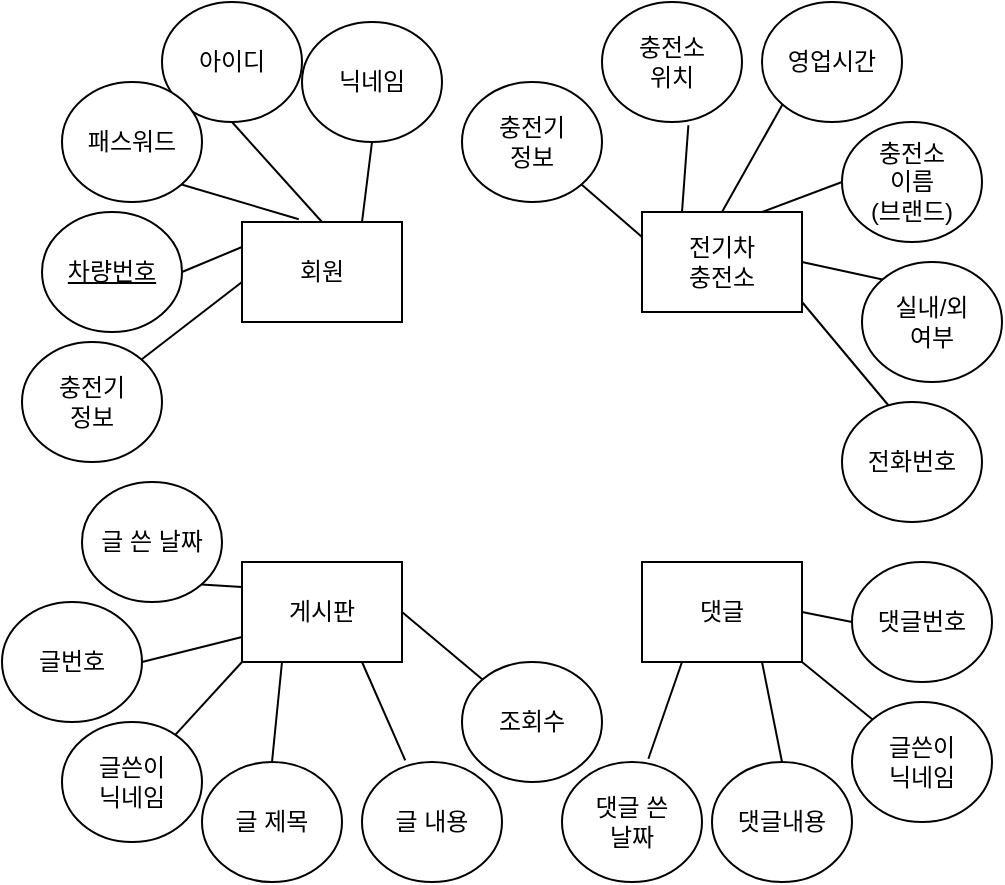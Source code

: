 <mxfile version="13.9.8" type="github">
  <diagram id="R2lEEEUBdFMjLlhIrx00" name="Page-1">
    <mxGraphModel dx="480" dy="521" grid="1" gridSize="10" guides="1" tooltips="1" connect="1" arrows="1" fold="1" page="1" pageScale="1" pageWidth="850" pageHeight="1100" math="0" shadow="0" extFonts="Permanent Marker^https://fonts.googleapis.com/css?family=Permanent+Marker">
      <root>
        <mxCell id="0" />
        <mxCell id="1" parent="0" />
        <mxCell id="jne_PyzARGeVqjK9HzZb-1" value="회원" style="rounded=0;whiteSpace=wrap;html=1;" vertex="1" parent="1">
          <mxGeometry x="120" y="110" width="80" height="50" as="geometry" />
        </mxCell>
        <mxCell id="jne_PyzARGeVqjK9HzZb-4" value="아이디" style="ellipse;whiteSpace=wrap;html=1;" vertex="1" parent="1">
          <mxGeometry x="80" width="70" height="60" as="geometry" />
        </mxCell>
        <mxCell id="jne_PyzARGeVqjK9HzZb-5" value="패스워드" style="ellipse;whiteSpace=wrap;html=1;" vertex="1" parent="1">
          <mxGeometry x="30" y="40" width="70" height="60" as="geometry" />
        </mxCell>
        <mxCell id="jne_PyzARGeVqjK9HzZb-6" value="&lt;u&gt;차량번호&lt;/u&gt;" style="ellipse;whiteSpace=wrap;html=1;" vertex="1" parent="1">
          <mxGeometry x="20" y="105" width="70" height="60" as="geometry" />
        </mxCell>
        <mxCell id="jne_PyzARGeVqjK9HzZb-7" value="" style="endArrow=none;html=1;entryX=0;entryY=0.25;entryDx=0;entryDy=0;exitX=1;exitY=0.5;exitDx=0;exitDy=0;" edge="1" parent="1" source="jne_PyzARGeVqjK9HzZb-6" target="jne_PyzARGeVqjK9HzZb-1">
          <mxGeometry width="50" height="50" relative="1" as="geometry">
            <mxPoint x="60" y="120" as="sourcePoint" />
            <mxPoint x="110" y="70" as="targetPoint" />
          </mxGeometry>
        </mxCell>
        <mxCell id="jne_PyzARGeVqjK9HzZb-9" value="" style="endArrow=none;html=1;entryX=0.5;entryY=1;entryDx=0;entryDy=0;exitX=0.5;exitY=0;exitDx=0;exitDy=0;" edge="1" parent="1" source="jne_PyzARGeVqjK9HzZb-1" target="jne_PyzARGeVqjK9HzZb-4">
          <mxGeometry width="50" height="50" relative="1" as="geometry">
            <mxPoint x="120" y="110" as="sourcePoint" />
            <mxPoint x="170" y="60" as="targetPoint" />
          </mxGeometry>
        </mxCell>
        <mxCell id="jne_PyzARGeVqjK9HzZb-10" value="" style="endArrow=none;html=1;entryX=1;entryY=1;entryDx=0;entryDy=0;exitX=0.355;exitY=-0.028;exitDx=0;exitDy=0;exitPerimeter=0;" edge="1" parent="1" source="jne_PyzARGeVqjK9HzZb-1" target="jne_PyzARGeVqjK9HzZb-5">
          <mxGeometry width="50" height="50" relative="1" as="geometry">
            <mxPoint x="140" y="110" as="sourcePoint" />
            <mxPoint x="110" y="90" as="targetPoint" />
          </mxGeometry>
        </mxCell>
        <mxCell id="jne_PyzARGeVqjK9HzZb-11" value="전기차&lt;br&gt;&lt;span style=&quot;color: rgba(0 , 0 , 0 , 0) ; font-family: monospace ; font-size: 0px&quot;&gt;%3CmxGraphModel%3E%3Croot%3E%3CmxCell%20id%3D%220%22%2F%3E%3CmxCell%20id%3D%221%22%20parent%3D%220%22%2F%3E%3CmxCell%20id%3D%222%22%20value%3D%22%ED%9A%8C%EC%9B%90%22%20style%3D%22rounded%3D0%3BwhiteSpace%3Dwrap%3Bhtml%3D1%3B%22%20vertex%3D%221%22%20parent%3D%221%22%3E%3CmxGeometry%20x%3D%22120%22%20y%3D%22110%22%20width%3D%2280%22%20height%3D%2250%22%20as%3D%22geometry%22%2F%3E%3C%2FmxCell%3E%3C%2Froot%3E%3C%2FmxGraphModel%3E&lt;/span&gt;충전소" style="rounded=0;whiteSpace=wrap;html=1;" vertex="1" parent="1">
          <mxGeometry x="320" y="105" width="80" height="50" as="geometry" />
        </mxCell>
        <mxCell id="jne_PyzARGeVqjK9HzZb-12" value="게시판" style="rounded=0;whiteSpace=wrap;html=1;" vertex="1" parent="1">
          <mxGeometry x="120" y="280" width="80" height="50" as="geometry" />
        </mxCell>
        <mxCell id="jne_PyzARGeVqjK9HzZb-13" value="댓글" style="rounded=0;whiteSpace=wrap;html=1;" vertex="1" parent="1">
          <mxGeometry x="320" y="280" width="80" height="50" as="geometry" />
        </mxCell>
        <mxCell id="jne_PyzARGeVqjK9HzZb-14" value="충전기&lt;br&gt;정보" style="ellipse;whiteSpace=wrap;html=1;" vertex="1" parent="1">
          <mxGeometry x="10" y="170" width="70" height="60" as="geometry" />
        </mxCell>
        <mxCell id="jne_PyzARGeVqjK9HzZb-16" value="" style="endArrow=none;html=1;exitX=1;exitY=0;exitDx=0;exitDy=0;" edge="1" parent="1" source="jne_PyzARGeVqjK9HzZb-14">
          <mxGeometry width="50" height="50" relative="1" as="geometry">
            <mxPoint x="84.122" y="193.359" as="sourcePoint" />
            <mxPoint x="120" y="140" as="targetPoint" />
            <Array as="points" />
          </mxGeometry>
        </mxCell>
        <mxCell id="jne_PyzARGeVqjK9HzZb-17" value="충전소&lt;br&gt;위치" style="ellipse;whiteSpace=wrap;html=1;" vertex="1" parent="1">
          <mxGeometry x="300" width="70" height="60" as="geometry" />
        </mxCell>
        <mxCell id="jne_PyzARGeVqjK9HzZb-18" value="영업시간" style="ellipse;whiteSpace=wrap;html=1;" vertex="1" parent="1">
          <mxGeometry x="380" width="70" height="60" as="geometry" />
        </mxCell>
        <mxCell id="jne_PyzARGeVqjK9HzZb-19" value="충전소&lt;br&gt;이름&lt;br&gt;(브랜드)" style="ellipse;whiteSpace=wrap;html=1;" vertex="1" parent="1">
          <mxGeometry x="420" y="60" width="70" height="60" as="geometry" />
        </mxCell>
        <mxCell id="jne_PyzARGeVqjK9HzZb-20" value="실내/외&lt;br&gt;여부" style="ellipse;whiteSpace=wrap;html=1;" vertex="1" parent="1">
          <mxGeometry x="430" y="130" width="70" height="60" as="geometry" />
        </mxCell>
        <mxCell id="jne_PyzARGeVqjK9HzZb-21" value="충전기&lt;br&gt;정보" style="ellipse;whiteSpace=wrap;html=1;" vertex="1" parent="1">
          <mxGeometry x="230" y="40" width="70" height="60" as="geometry" />
        </mxCell>
        <mxCell id="jne_PyzARGeVqjK9HzZb-22" value="전화번호" style="ellipse;whiteSpace=wrap;html=1;" vertex="1" parent="1">
          <mxGeometry x="420" y="200" width="70" height="60" as="geometry" />
        </mxCell>
        <mxCell id="jne_PyzARGeVqjK9HzZb-23" value="" style="endArrow=none;html=1;exitX=0;exitY=0.25;exitDx=0;exitDy=0;entryX=1;entryY=1;entryDx=0;entryDy=0;" edge="1" parent="1" source="jne_PyzARGeVqjK9HzZb-11" target="jne_PyzARGeVqjK9HzZb-21">
          <mxGeometry width="50" height="50" relative="1" as="geometry">
            <mxPoint x="170" y="120" as="sourcePoint" />
            <mxPoint x="280" y="130" as="targetPoint" />
          </mxGeometry>
        </mxCell>
        <mxCell id="jne_PyzARGeVqjK9HzZb-24" value="" style="endArrow=none;html=1;exitX=0.5;exitY=0;exitDx=0;exitDy=0;entryX=0;entryY=1;entryDx=0;entryDy=0;" edge="1" parent="1" source="jne_PyzARGeVqjK9HzZb-11" target="jne_PyzARGeVqjK9HzZb-18">
          <mxGeometry width="50" height="50" relative="1" as="geometry">
            <mxPoint x="360" y="110" as="sourcePoint" />
            <mxPoint x="410" y="60" as="targetPoint" />
          </mxGeometry>
        </mxCell>
        <mxCell id="jne_PyzARGeVqjK9HzZb-25" value="" style="endArrow=none;html=1;entryX=0.617;entryY=1.027;entryDx=0;entryDy=0;entryPerimeter=0;exitX=0.25;exitY=0;exitDx=0;exitDy=0;" edge="1" parent="1" source="jne_PyzARGeVqjK9HzZb-11" target="jne_PyzARGeVqjK9HzZb-17">
          <mxGeometry width="50" height="50" relative="1" as="geometry">
            <mxPoint x="220" y="240" as="sourcePoint" />
            <mxPoint x="270" y="190" as="targetPoint" />
          </mxGeometry>
        </mxCell>
        <mxCell id="jne_PyzARGeVqjK9HzZb-26" value="" style="endArrow=none;html=1;exitX=0.75;exitY=0;exitDx=0;exitDy=0;entryX=0;entryY=0.5;entryDx=0;entryDy=0;" edge="1" parent="1" source="jne_PyzARGeVqjK9HzZb-11" target="jne_PyzARGeVqjK9HzZb-19">
          <mxGeometry width="50" height="50" relative="1" as="geometry">
            <mxPoint x="370" y="115" as="sourcePoint" />
            <mxPoint x="400.251" y="61.213" as="targetPoint" />
          </mxGeometry>
        </mxCell>
        <mxCell id="jne_PyzARGeVqjK9HzZb-27" value="" style="endArrow=none;html=1;exitX=1;exitY=0.5;exitDx=0;exitDy=0;entryX=0;entryY=0;entryDx=0;entryDy=0;" edge="1" parent="1" source="jne_PyzARGeVqjK9HzZb-11" target="jne_PyzARGeVqjK9HzZb-20">
          <mxGeometry width="50" height="50" relative="1" as="geometry">
            <mxPoint x="380" y="125" as="sourcePoint" />
            <mxPoint x="410.251" y="71.213" as="targetPoint" />
          </mxGeometry>
        </mxCell>
        <mxCell id="jne_PyzARGeVqjK9HzZb-28" value="" style="endArrow=none;html=1;entryX=0.331;entryY=0.027;entryDx=0;entryDy=0;entryPerimeter=0;" edge="1" parent="1" target="jne_PyzARGeVqjK9HzZb-22">
          <mxGeometry width="50" height="50" relative="1" as="geometry">
            <mxPoint x="400" y="150" as="sourcePoint" />
            <mxPoint x="420.251" y="81.213" as="targetPoint" />
          </mxGeometry>
        </mxCell>
        <mxCell id="jne_PyzARGeVqjK9HzZb-29" value="글번호" style="ellipse;whiteSpace=wrap;html=1;" vertex="1" parent="1">
          <mxGeometry y="300" width="70" height="60" as="geometry" />
        </mxCell>
        <mxCell id="jne_PyzARGeVqjK9HzZb-30" value="글쓴이&lt;br&gt;닉네임" style="ellipse;whiteSpace=wrap;html=1;" vertex="1" parent="1">
          <mxGeometry x="30" y="360" width="70" height="60" as="geometry" />
        </mxCell>
        <mxCell id="jne_PyzARGeVqjK9HzZb-31" value="글 제목" style="ellipse;whiteSpace=wrap;html=1;" vertex="1" parent="1">
          <mxGeometry x="100" y="380" width="70" height="60" as="geometry" />
        </mxCell>
        <mxCell id="jne_PyzARGeVqjK9HzZb-32" value="글 내용" style="ellipse;whiteSpace=wrap;html=1;" vertex="1" parent="1">
          <mxGeometry x="180" y="380" width="70" height="60" as="geometry" />
        </mxCell>
        <mxCell id="jne_PyzARGeVqjK9HzZb-33" value="글 쓴 날짜" style="ellipse;whiteSpace=wrap;html=1;" vertex="1" parent="1">
          <mxGeometry x="40" y="240" width="70" height="60" as="geometry" />
        </mxCell>
        <mxCell id="jne_PyzARGeVqjK9HzZb-34" value="조회수" style="ellipse;whiteSpace=wrap;html=1;" vertex="1" parent="1">
          <mxGeometry x="230" y="330" width="70" height="60" as="geometry" />
        </mxCell>
        <mxCell id="jne_PyzARGeVqjK9HzZb-35" value="" style="endArrow=none;html=1;exitX=1;exitY=1;exitDx=0;exitDy=0;entryX=0;entryY=0.25;entryDx=0;entryDy=0;" edge="1" parent="1" source="jne_PyzARGeVqjK9HzZb-33" target="jne_PyzARGeVqjK9HzZb-12">
          <mxGeometry width="50" height="50" relative="1" as="geometry">
            <mxPoint x="89.749" y="198.787" as="sourcePoint" />
            <mxPoint x="130" y="150" as="targetPoint" />
            <Array as="points" />
          </mxGeometry>
        </mxCell>
        <mxCell id="jne_PyzARGeVqjK9HzZb-36" value="" style="endArrow=none;html=1;exitX=1;exitY=0.5;exitDx=0;exitDy=0;entryX=0;entryY=0.75;entryDx=0;entryDy=0;" edge="1" parent="1" source="jne_PyzARGeVqjK9HzZb-29" target="jne_PyzARGeVqjK9HzZb-12">
          <mxGeometry width="50" height="50" relative="1" as="geometry">
            <mxPoint x="99.749" y="208.787" as="sourcePoint" />
            <mxPoint x="140" y="160" as="targetPoint" />
            <Array as="points" />
          </mxGeometry>
        </mxCell>
        <mxCell id="jne_PyzARGeVqjK9HzZb-37" value="" style="endArrow=none;html=1;entryX=0;entryY=1;entryDx=0;entryDy=0;" edge="1" parent="1" source="jne_PyzARGeVqjK9HzZb-30" target="jne_PyzARGeVqjK9HzZb-12">
          <mxGeometry width="50" height="50" relative="1" as="geometry">
            <mxPoint x="109.749" y="218.787" as="sourcePoint" />
            <mxPoint x="150" y="170" as="targetPoint" />
            <Array as="points" />
          </mxGeometry>
        </mxCell>
        <mxCell id="jne_PyzARGeVqjK9HzZb-38" value="" style="endArrow=none;html=1;exitX=0.5;exitY=0;exitDx=0;exitDy=0;entryX=0.25;entryY=1;entryDx=0;entryDy=0;" edge="1" parent="1" source="jne_PyzARGeVqjK9HzZb-31" target="jne_PyzARGeVqjK9HzZb-12">
          <mxGeometry width="50" height="50" relative="1" as="geometry">
            <mxPoint x="119.749" y="228.787" as="sourcePoint" />
            <mxPoint x="160" y="180" as="targetPoint" />
            <Array as="points" />
          </mxGeometry>
        </mxCell>
        <mxCell id="jne_PyzARGeVqjK9HzZb-39" value="" style="endArrow=none;html=1;exitX=0.309;exitY=-0.013;exitDx=0;exitDy=0;entryX=0.75;entryY=1;entryDx=0;entryDy=0;exitPerimeter=0;" edge="1" parent="1" source="jne_PyzARGeVqjK9HzZb-32" target="jne_PyzARGeVqjK9HzZb-12">
          <mxGeometry width="50" height="50" relative="1" as="geometry">
            <mxPoint x="129.749" y="238.787" as="sourcePoint" />
            <mxPoint x="170" y="190" as="targetPoint" />
            <Array as="points" />
          </mxGeometry>
        </mxCell>
        <mxCell id="jne_PyzARGeVqjK9HzZb-40" value="" style="endArrow=none;html=1;exitX=1;exitY=0.5;exitDx=0;exitDy=0;entryX=0;entryY=0;entryDx=0;entryDy=0;" edge="1" parent="1" source="jne_PyzARGeVqjK9HzZb-12" target="jne_PyzARGeVqjK9HzZb-34">
          <mxGeometry width="50" height="50" relative="1" as="geometry">
            <mxPoint x="139.749" y="248.787" as="sourcePoint" />
            <mxPoint x="180" y="200" as="targetPoint" />
            <Array as="points" />
          </mxGeometry>
        </mxCell>
        <mxCell id="jne_PyzARGeVqjK9HzZb-41" value="댓글번호" style="ellipse;whiteSpace=wrap;html=1;" vertex="1" parent="1">
          <mxGeometry x="425" y="280" width="70" height="60" as="geometry" />
        </mxCell>
        <mxCell id="jne_PyzARGeVqjK9HzZb-42" value="글쓴이&lt;br&gt;닉네임" style="ellipse;whiteSpace=wrap;html=1;" vertex="1" parent="1">
          <mxGeometry x="425" y="350" width="70" height="60" as="geometry" />
        </mxCell>
        <mxCell id="jne_PyzARGeVqjK9HzZb-43" value="댓글내용" style="ellipse;whiteSpace=wrap;html=1;" vertex="1" parent="1">
          <mxGeometry x="355" y="380" width="70" height="60" as="geometry" />
        </mxCell>
        <mxCell id="jne_PyzARGeVqjK9HzZb-44" value="댓글 쓴&lt;br&gt;날짜" style="ellipse;whiteSpace=wrap;html=1;" vertex="1" parent="1">
          <mxGeometry x="280" y="380" width="70" height="60" as="geometry" />
        </mxCell>
        <mxCell id="jne_PyzARGeVqjK9HzZb-45" value="" style="endArrow=none;html=1;entryX=0.75;entryY=1;entryDx=0;entryDy=0;exitX=0.5;exitY=0;exitDx=0;exitDy=0;" edge="1" parent="1" source="jne_PyzARGeVqjK9HzZb-43" target="jne_PyzARGeVqjK9HzZb-13">
          <mxGeometry width="50" height="50" relative="1" as="geometry">
            <mxPoint x="340" y="380" as="sourcePoint" />
            <mxPoint x="390" y="330" as="targetPoint" />
          </mxGeometry>
        </mxCell>
        <mxCell id="jne_PyzARGeVqjK9HzZb-46" value="" style="endArrow=none;html=1;entryX=0.25;entryY=1;entryDx=0;entryDy=0;exitX=0.617;exitY=-0.027;exitDx=0;exitDy=0;exitPerimeter=0;" edge="1" parent="1" source="jne_PyzARGeVqjK9HzZb-44" target="jne_PyzARGeVqjK9HzZb-13">
          <mxGeometry width="50" height="50" relative="1" as="geometry">
            <mxPoint x="220" y="310" as="sourcePoint" />
            <mxPoint x="270" y="260" as="targetPoint" />
          </mxGeometry>
        </mxCell>
        <mxCell id="jne_PyzARGeVqjK9HzZb-48" value="" style="endArrow=none;html=1;entryX=1;entryY=1;entryDx=0;entryDy=0;exitX=0;exitY=0;exitDx=0;exitDy=0;" edge="1" parent="1" source="jne_PyzARGeVqjK9HzZb-42" target="jne_PyzARGeVqjK9HzZb-13">
          <mxGeometry width="50" height="50" relative="1" as="geometry">
            <mxPoint x="400" y="390" as="sourcePoint" />
            <mxPoint x="390" y="340" as="targetPoint" />
          </mxGeometry>
        </mxCell>
        <mxCell id="jne_PyzARGeVqjK9HzZb-49" value="" style="endArrow=none;html=1;entryX=1;entryY=0.5;entryDx=0;entryDy=0;exitX=0;exitY=0.5;exitDx=0;exitDy=0;" edge="1" parent="1" source="jne_PyzARGeVqjK9HzZb-41" target="jne_PyzARGeVqjK9HzZb-13">
          <mxGeometry width="50" height="50" relative="1" as="geometry">
            <mxPoint x="410" y="400" as="sourcePoint" />
            <mxPoint x="400" y="350" as="targetPoint" />
          </mxGeometry>
        </mxCell>
        <mxCell id="jne_PyzARGeVqjK9HzZb-50" value="닉네임" style="ellipse;whiteSpace=wrap;html=1;" vertex="1" parent="1">
          <mxGeometry x="150" y="10" width="70" height="60" as="geometry" />
        </mxCell>
        <mxCell id="jne_PyzARGeVqjK9HzZb-51" value="" style="endArrow=none;html=1;entryX=0.5;entryY=1;entryDx=0;entryDy=0;exitX=0.75;exitY=0;exitDx=0;exitDy=0;" edge="1" parent="1" source="jne_PyzARGeVqjK9HzZb-1" target="jne_PyzARGeVqjK9HzZb-50">
          <mxGeometry width="50" height="50" relative="1" as="geometry">
            <mxPoint x="170" y="120" as="sourcePoint" />
            <mxPoint x="125" y="70" as="targetPoint" />
          </mxGeometry>
        </mxCell>
      </root>
    </mxGraphModel>
  </diagram>
</mxfile>
